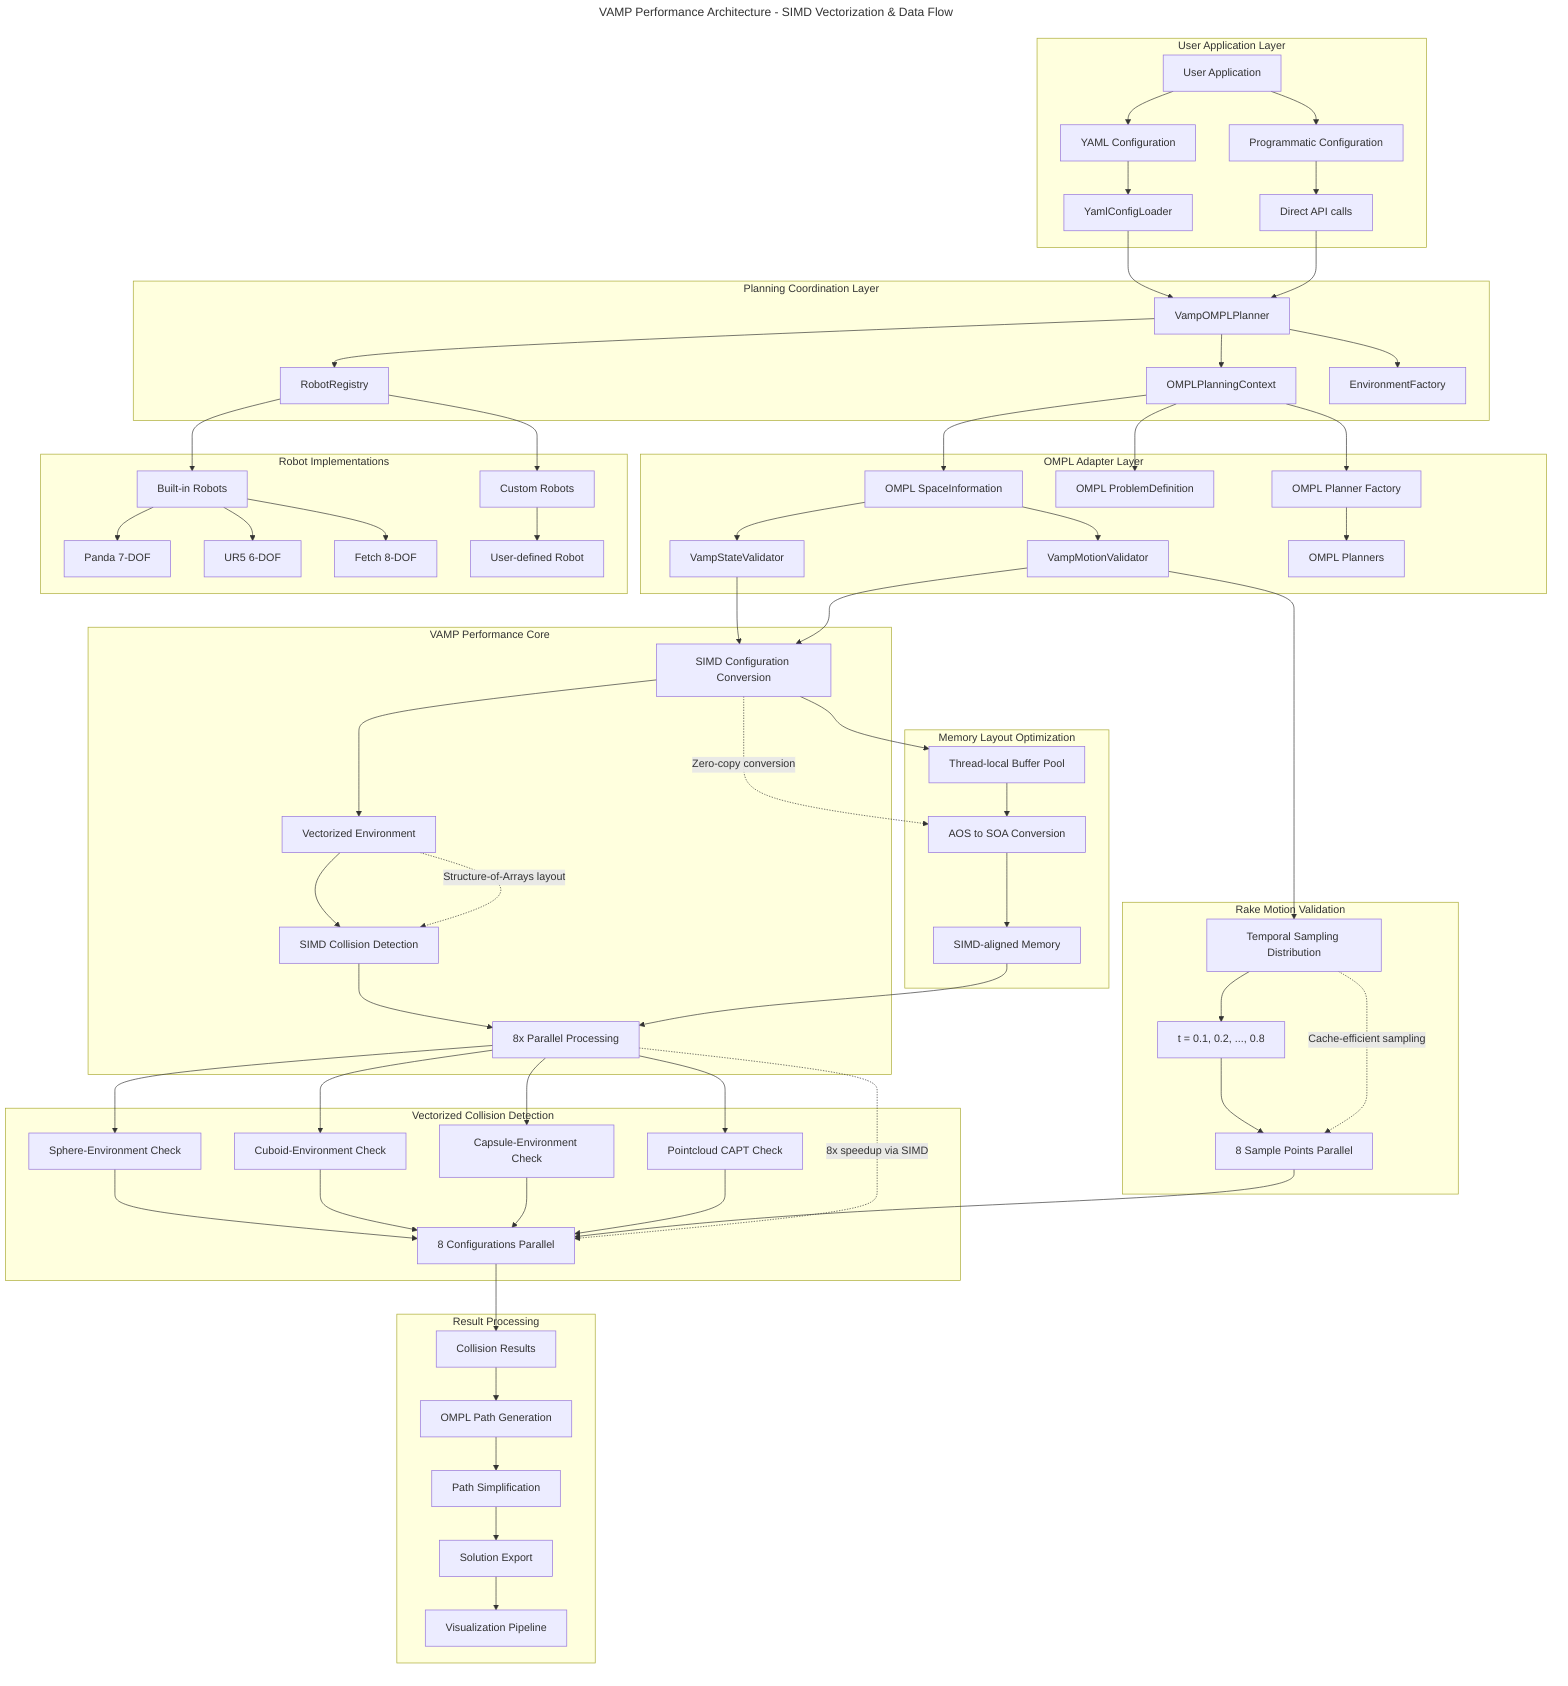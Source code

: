 ---
title: "VAMP Performance Architecture - SIMD Vectorization & Data Flow"
---
flowchart TD
    %% User Interface Layer
    subgraph "User Application Layer"
        A[User Application] --> B[YAML Configuration]
        A --> C[Programmatic Configuration]
        B --> D[YamlConfigLoader]
        C --> E[Direct API calls]
    end
    
    %% Planning Layer  
    subgraph "Planning Coordination Layer"
        D --> F[VampOMPLPlanner]
        E --> F
        F --> G[OMPLPlanningContext]
        F --> H[RobotRegistry]
        F --> I[EnvironmentFactory]
    end
    
    %% OMPL Integration Layer
    subgraph "OMPL Adapter Layer"
        G --> J[OMPL SpaceInformation]
        G --> K[OMPL ProblemDefinition]
        G --> L[OMPL Planner Factory]
        J --> M[VampStateValidator]
        J --> N[VampMotionValidator]
        L --> O[OMPL Planners]
    end
    
    %% Performance Core (SIMD Layer)
    subgraph "VAMP Performance Core"
        M --> P[SIMD Configuration Conversion]
        N --> P
        P --> Q[Vectorized Environment]
        Q --> R[SIMD Collision Detection]
        R --> S[8x Parallel Processing]
    end
    
    %% Robot-specific Layer
    subgraph "Robot Implementations"
        H --> T[Built-in Robots]
        H --> U[Custom Robots]
        T --> V[Panda 7-DOF]
        T --> W[UR5 6-DOF]
        T --> X[Fetch 8-DOF]
        U --> Y[User-defined Robot]
    end
    
    %% Memory Layout Transformation
    subgraph "Memory Layout Optimization"
        P --> Z[Thread-local Buffer Pool]
        Z --> AA[AOS to SOA Conversion]
        AA --> BB[SIMD-aligned Memory]
        BB --> S
    end
    
    %% Collision Detection Detail
    subgraph "Vectorized Collision Detection"
        S --> CC[Sphere-Environment Check]
        S --> DD[Cuboid-Environment Check] 
        S --> EE[Capsule-Environment Check]
        S --> FF[Pointcloud CAPT Check]
        CC --> GG[8 Configurations Parallel]
        DD --> GG
        EE --> GG
        FF --> GG
    end
    
    %% Motion Validation Detail
    subgraph "Rake Motion Validation"
        N --> HH[Temporal Sampling Distribution]
        HH --> II[t = 0.1, 0.2, ..., 0.8]
        II --> JJ[8 Sample Points Parallel]
        JJ --> GG
    end
    
    %% Output Processing
    subgraph "Result Processing"
        GG --> KK[Collision Results]
        KK --> LL[OMPL Path Generation]
        LL --> MM[Path Simplification]
        MM --> NN[Solution Export]
        NN --> OO[Visualization Pipeline]
    end
    
    %% Performance Annotations
    P -.->|"Zero-copy conversion"| AA
    S -.->|"8x speedup via SIMD"| GG
    HH -.->|"Cache-efficient sampling"| JJ
    Q -.->|"Structure-of-Arrays layout"| R